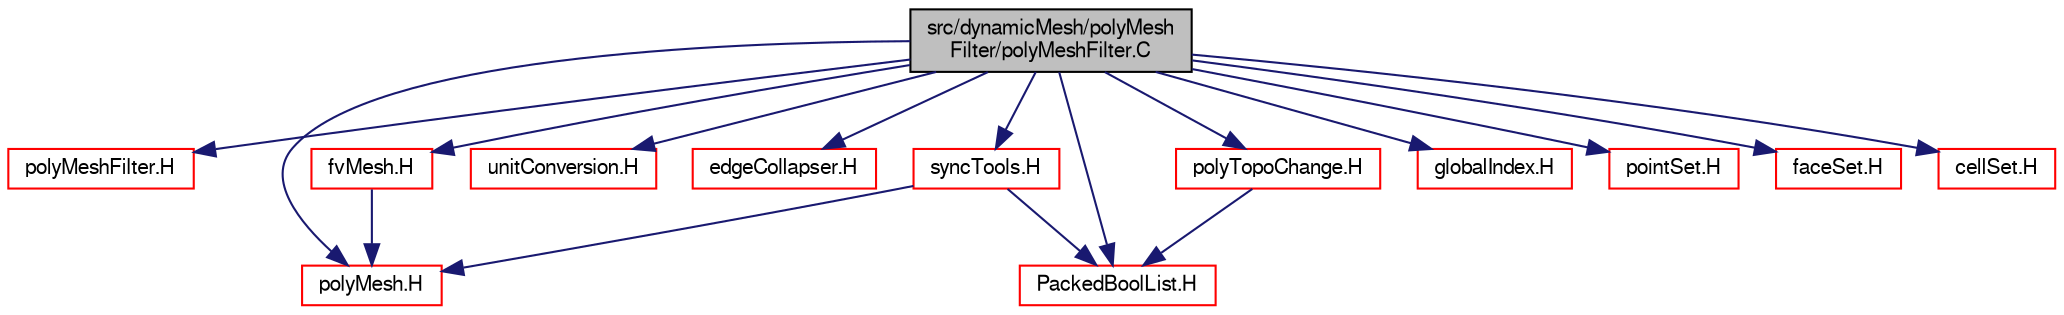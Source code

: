 digraph "src/dynamicMesh/polyMeshFilter/polyMeshFilter.C"
{
  bgcolor="transparent";
  edge [fontname="FreeSans",fontsize="10",labelfontname="FreeSans",labelfontsize="10"];
  node [fontname="FreeSans",fontsize="10",shape=record];
  Node0 [label="src/dynamicMesh/polyMesh\lFilter/polyMeshFilter.C",height=0.2,width=0.4,color="black", fillcolor="grey75", style="filled", fontcolor="black"];
  Node0 -> Node1 [color="midnightblue",fontsize="10",style="solid",fontname="FreeSans"];
  Node1 [label="polyMeshFilter.H",height=0.2,width=0.4,color="red",URL="$a00659.html"];
  Node0 -> Node152 [color="midnightblue",fontsize="10",style="solid",fontname="FreeSans"];
  Node152 [label="polyMesh.H",height=0.2,width=0.4,color="red",URL="$a11630.html"];
  Node0 -> Node259 [color="midnightblue",fontsize="10",style="solid",fontname="FreeSans"];
  Node259 [label="fvMesh.H",height=0.2,width=0.4,color="red",URL="$a03533.html"];
  Node259 -> Node152 [color="midnightblue",fontsize="10",style="solid",fontname="FreeSans"];
  Node0 -> Node292 [color="midnightblue",fontsize="10",style="solid",fontname="FreeSans"];
  Node292 [label="unitConversion.H",height=0.2,width=0.4,color="red",URL="$a10280.html",tooltip="Unit conversion functions. "];
  Node0 -> Node294 [color="midnightblue",fontsize="10",style="solid",fontname="FreeSans"];
  Node294 [label="edgeCollapser.H",height=0.2,width=0.4,color="red",URL="$a00719.html"];
  Node0 -> Node298 [color="midnightblue",fontsize="10",style="solid",fontname="FreeSans"];
  Node298 [label="syncTools.H",height=0.2,width=0.4,color="red",URL="$a11768.html"];
  Node298 -> Node243 [color="midnightblue",fontsize="10",style="solid",fontname="FreeSans"];
  Node243 [label="PackedBoolList.H",height=0.2,width=0.4,color="red",URL="$a08696.html"];
  Node298 -> Node152 [color="midnightblue",fontsize="10",style="solid",fontname="FreeSans"];
  Node0 -> Node309 [color="midnightblue",fontsize="10",style="solid",fontname="FreeSans"];
  Node309 [label="polyTopoChange.H",height=0.2,width=0.4,color="red",URL="$a00755.html"];
  Node309 -> Node243 [color="midnightblue",fontsize="10",style="solid",fontname="FreeSans"];
  Node0 -> Node314 [color="midnightblue",fontsize="10",style="solid",fontname="FreeSans"];
  Node314 [label="globalIndex.H",height=0.2,width=0.4,color="red",URL="$a11522.html"];
  Node0 -> Node243 [color="midnightblue",fontsize="10",style="solid",fontname="FreeSans"];
  Node0 -> Node316 [color="midnightblue",fontsize="10",style="solid",fontname="FreeSans"];
  Node316 [label="pointSet.H",height=0.2,width=0.4,color="red",URL="$a08141.html"];
  Node0 -> Node318 [color="midnightblue",fontsize="10",style="solid",fontname="FreeSans"];
  Node318 [label="faceSet.H",height=0.2,width=0.4,color="red",URL="$a08129.html"];
  Node0 -> Node319 [color="midnightblue",fontsize="10",style="solid",fontname="FreeSans"];
  Node319 [label="cellSet.H",height=0.2,width=0.4,color="red",URL="$a08117.html"];
}
